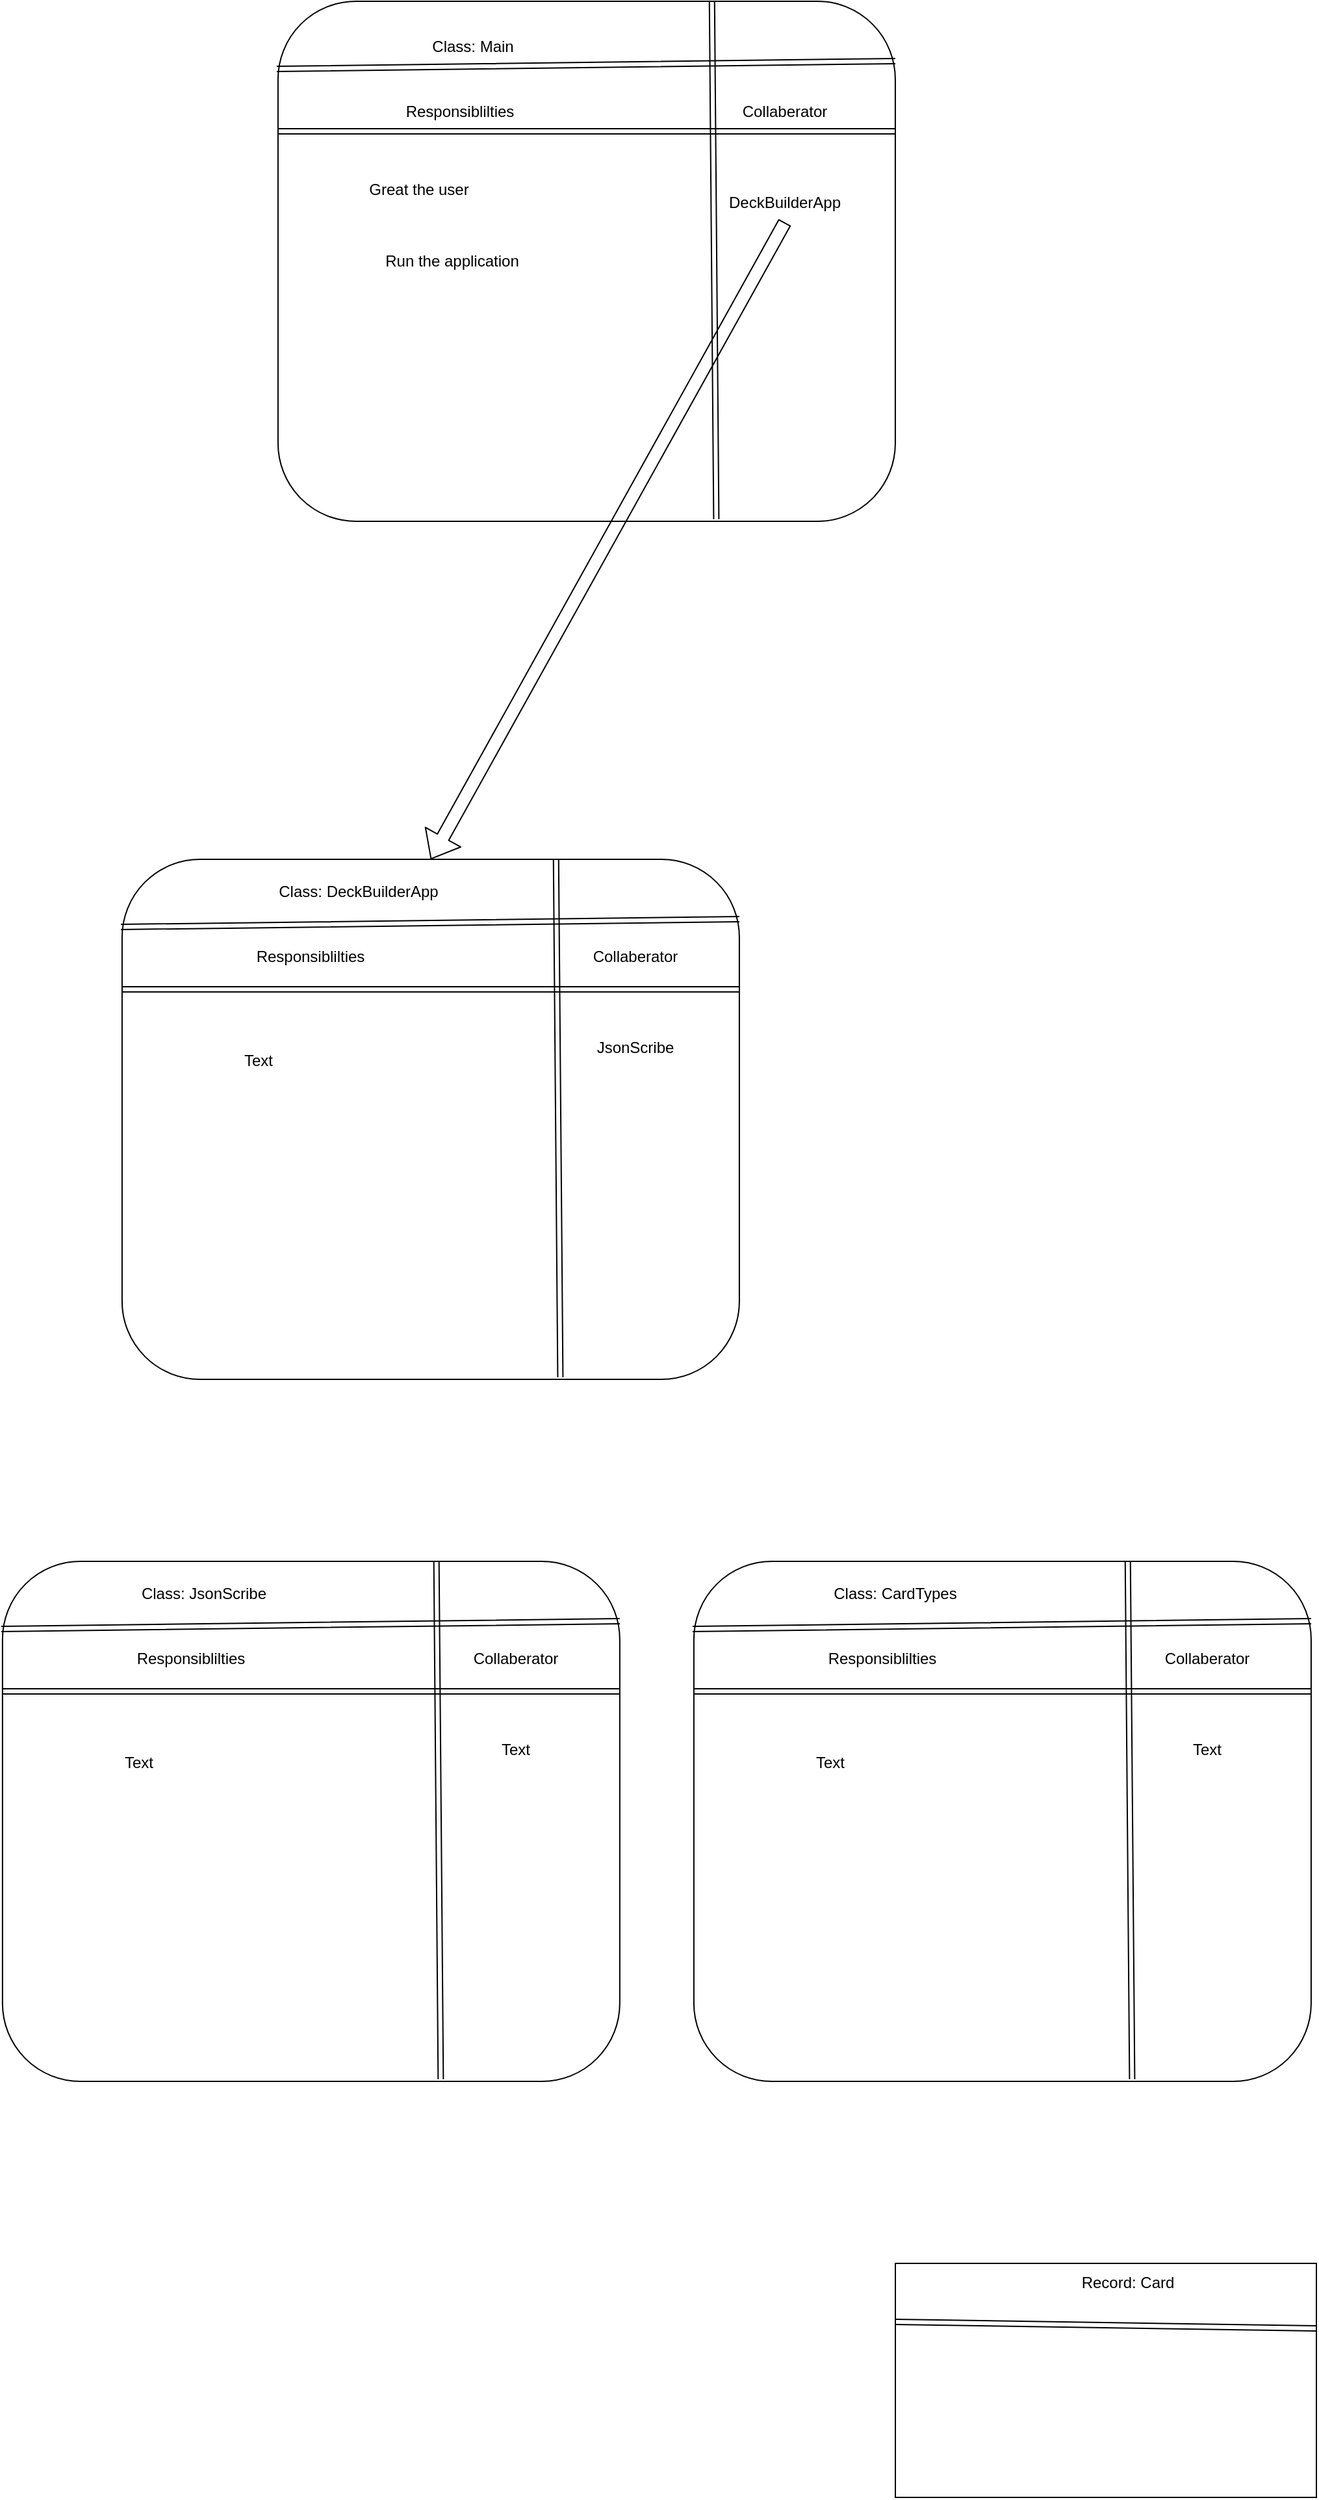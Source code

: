 <mxfile>
    <diagram id="VxAjxtcHLlGStrnzNrc-" name="Page-1">
        <mxGraphModel dx="2056" dy="2317" grid="1" gridSize="10" guides="1" tooltips="1" connect="1" arrows="1" fold="1" page="1" pageScale="1" pageWidth="850" pageHeight="1100" math="0" shadow="0">
            <root>
                <mxCell id="0"/>
                <mxCell id="1" parent="0"/>
                <mxCell id="8" value="" style="rounded=1;whiteSpace=wrap;html=1;" vertex="1" parent="1">
                    <mxGeometry x="160.95" y="-840" width="475" height="400" as="geometry"/>
                </mxCell>
                <mxCell id="10" value="" style="shape=link;html=1;exitX=0;exitY=0.25;exitDx=0;exitDy=0;entryX=1;entryY=0.25;entryDx=0;entryDy=0;" edge="1" parent="1" source="8" target="8">
                    <mxGeometry width="100" relative="1" as="geometry">
                        <mxPoint x="110.95" y="-690" as="sourcePoint"/>
                        <mxPoint x="210.95" y="-690" as="targetPoint"/>
                    </mxGeometry>
                </mxCell>
                <mxCell id="11" value="" style="shape=link;html=1;entryX=0.71;entryY=0.996;entryDx=0;entryDy=0;entryPerimeter=0;exitX=0.703;exitY=0;exitDx=0;exitDy=0;exitPerimeter=0;" edge="1" parent="1" source="8" target="8">
                    <mxGeometry width="100" relative="1" as="geometry">
                        <mxPoint x="220.95" y="-730" as="sourcePoint"/>
                        <mxPoint x="270.95" y="-630" as="targetPoint"/>
                    </mxGeometry>
                </mxCell>
                <mxCell id="12" value="Class: Main" style="text;html=1;strokeColor=none;fillColor=none;align=center;verticalAlign=middle;whiteSpace=wrap;rounded=0;" vertex="1" parent="1">
                    <mxGeometry x="260.95" y="-820" width="100" height="30" as="geometry"/>
                </mxCell>
                <mxCell id="13" value="DeckBuilderApp" style="text;html=1;strokeColor=none;fillColor=none;align=center;verticalAlign=middle;whiteSpace=wrap;rounded=0;" vertex="1" parent="1">
                    <mxGeometry x="520.95" y="-700" width="60" height="30" as="geometry"/>
                </mxCell>
                <mxCell id="14" value="Great the user" style="text;html=1;strokeColor=none;fillColor=none;align=center;verticalAlign=middle;whiteSpace=wrap;rounded=0;" vertex="1" parent="1">
                    <mxGeometry x="220" y="-710" width="99.05" height="30" as="geometry"/>
                </mxCell>
                <mxCell id="15" value="Collaberator" style="text;html=1;strokeColor=none;fillColor=none;align=center;verticalAlign=middle;whiteSpace=wrap;rounded=0;" vertex="1" parent="1">
                    <mxGeometry x="520.95" y="-770" width="60" height="30" as="geometry"/>
                </mxCell>
                <mxCell id="16" value="" style="shape=link;html=1;exitX=-0.002;exitY=0.13;exitDx=0;exitDy=0;exitPerimeter=0;entryX=1;entryY=0.115;entryDx=0;entryDy=0;entryPerimeter=0;" edge="1" parent="1" source="8" target="8">
                    <mxGeometry width="100" relative="1" as="geometry">
                        <mxPoint x="240.95" y="-810" as="sourcePoint"/>
                        <mxPoint x="340.95" y="-810" as="targetPoint"/>
                    </mxGeometry>
                </mxCell>
                <mxCell id="17" value="Responsiblilties" style="text;html=1;strokeColor=none;fillColor=none;align=center;verticalAlign=middle;whiteSpace=wrap;rounded=0;" vertex="1" parent="1">
                    <mxGeometry x="270.95" y="-770" width="60" height="30" as="geometry"/>
                </mxCell>
                <mxCell id="18" value="" style="rounded=1;whiteSpace=wrap;html=1;" vertex="1" parent="1">
                    <mxGeometry x="-51.08" y="360" width="475" height="400" as="geometry"/>
                </mxCell>
                <mxCell id="19" value="" style="shape=link;html=1;exitX=0;exitY=0.25;exitDx=0;exitDy=0;entryX=1;entryY=0.25;entryDx=0;entryDy=0;" edge="1" parent="1" source="18" target="18">
                    <mxGeometry width="100" relative="1" as="geometry">
                        <mxPoint x="-96.08" y="500" as="sourcePoint"/>
                        <mxPoint x="3.92" y="500" as="targetPoint"/>
                    </mxGeometry>
                </mxCell>
                <mxCell id="20" value="" style="shape=link;html=1;entryX=0.71;entryY=0.996;entryDx=0;entryDy=0;entryPerimeter=0;exitX=0.703;exitY=0;exitDx=0;exitDy=0;exitPerimeter=0;" edge="1" parent="1" source="18" target="18">
                    <mxGeometry width="100" relative="1" as="geometry">
                        <mxPoint x="13.92" y="460" as="sourcePoint"/>
                        <mxPoint x="63.92" y="560" as="targetPoint"/>
                    </mxGeometry>
                </mxCell>
                <mxCell id="21" value="Class: JsonScribe" style="text;html=1;strokeColor=none;fillColor=none;align=center;verticalAlign=middle;whiteSpace=wrap;rounded=0;" vertex="1" parent="1">
                    <mxGeometry x="53.92" y="370" width="100" height="30" as="geometry"/>
                </mxCell>
                <mxCell id="22" value="Text" style="text;html=1;strokeColor=none;fillColor=none;align=center;verticalAlign=middle;whiteSpace=wrap;rounded=0;" vertex="1" parent="1">
                    <mxGeometry x="313.92" y="490" width="60" height="30" as="geometry"/>
                </mxCell>
                <mxCell id="23" value="Text" style="text;html=1;strokeColor=none;fillColor=none;align=center;verticalAlign=middle;whiteSpace=wrap;rounded=0;" vertex="1" parent="1">
                    <mxGeometry x="23.92" y="500" width="60" height="30" as="geometry"/>
                </mxCell>
                <mxCell id="24" value="Collaberator" style="text;html=1;strokeColor=none;fillColor=none;align=center;verticalAlign=middle;whiteSpace=wrap;rounded=0;" vertex="1" parent="1">
                    <mxGeometry x="313.92" y="420" width="60" height="30" as="geometry"/>
                </mxCell>
                <mxCell id="25" value="" style="shape=link;html=1;exitX=-0.002;exitY=0.13;exitDx=0;exitDy=0;exitPerimeter=0;entryX=1;entryY=0.115;entryDx=0;entryDy=0;entryPerimeter=0;" edge="1" parent="1" source="18" target="18">
                    <mxGeometry width="100" relative="1" as="geometry">
                        <mxPoint x="33.92" y="380" as="sourcePoint"/>
                        <mxPoint x="133.92" y="380" as="targetPoint"/>
                    </mxGeometry>
                </mxCell>
                <mxCell id="26" value="Responsiblilties" style="text;html=1;strokeColor=none;fillColor=none;align=center;verticalAlign=middle;whiteSpace=wrap;rounded=0;" vertex="1" parent="1">
                    <mxGeometry x="63.92" y="420" width="60" height="30" as="geometry"/>
                </mxCell>
                <mxCell id="27" value="" style="rounded=1;whiteSpace=wrap;html=1;" vertex="1" parent="1">
                    <mxGeometry x="480.95" y="360" width="475" height="400" as="geometry"/>
                </mxCell>
                <mxCell id="28" value="" style="shape=link;html=1;exitX=0;exitY=0.25;exitDx=0;exitDy=0;entryX=1;entryY=0.25;entryDx=0;entryDy=0;" edge="1" parent="1" source="27" target="27">
                    <mxGeometry width="100" relative="1" as="geometry">
                        <mxPoint x="435.95" y="500" as="sourcePoint"/>
                        <mxPoint x="535.95" y="500" as="targetPoint"/>
                    </mxGeometry>
                </mxCell>
                <mxCell id="29" value="" style="shape=link;html=1;entryX=0.71;entryY=0.996;entryDx=0;entryDy=0;entryPerimeter=0;exitX=0.703;exitY=0;exitDx=0;exitDy=0;exitPerimeter=0;" edge="1" parent="1" source="27" target="27">
                    <mxGeometry width="100" relative="1" as="geometry">
                        <mxPoint x="545.95" y="460" as="sourcePoint"/>
                        <mxPoint x="595.95" y="560" as="targetPoint"/>
                    </mxGeometry>
                </mxCell>
                <mxCell id="30" value="Class: CardTypes" style="text;html=1;strokeColor=none;fillColor=none;align=center;verticalAlign=middle;whiteSpace=wrap;rounded=0;" vertex="1" parent="1">
                    <mxGeometry x="585.95" y="370" width="100" height="30" as="geometry"/>
                </mxCell>
                <mxCell id="31" value="Text" style="text;html=1;strokeColor=none;fillColor=none;align=center;verticalAlign=middle;whiteSpace=wrap;rounded=0;" vertex="1" parent="1">
                    <mxGeometry x="845.95" y="490" width="60" height="30" as="geometry"/>
                </mxCell>
                <mxCell id="32" value="Text" style="text;html=1;strokeColor=none;fillColor=none;align=center;verticalAlign=middle;whiteSpace=wrap;rounded=0;" vertex="1" parent="1">
                    <mxGeometry x="555.95" y="500" width="60" height="30" as="geometry"/>
                </mxCell>
                <mxCell id="33" value="Collaberator" style="text;html=1;strokeColor=none;fillColor=none;align=center;verticalAlign=middle;whiteSpace=wrap;rounded=0;" vertex="1" parent="1">
                    <mxGeometry x="845.95" y="420" width="60" height="30" as="geometry"/>
                </mxCell>
                <mxCell id="34" value="" style="shape=link;html=1;exitX=-0.002;exitY=0.13;exitDx=0;exitDy=0;exitPerimeter=0;entryX=1;entryY=0.115;entryDx=0;entryDy=0;entryPerimeter=0;" edge="1" parent="1" source="27" target="27">
                    <mxGeometry width="100" relative="1" as="geometry">
                        <mxPoint x="565.95" y="380" as="sourcePoint"/>
                        <mxPoint x="665.95" y="380" as="targetPoint"/>
                    </mxGeometry>
                </mxCell>
                <mxCell id="35" value="Responsiblilties" style="text;html=1;strokeColor=none;fillColor=none;align=center;verticalAlign=middle;whiteSpace=wrap;rounded=0;" vertex="1" parent="1">
                    <mxGeometry x="595.95" y="420" width="60" height="30" as="geometry"/>
                </mxCell>
                <mxCell id="36" value="" style="rounded=1;whiteSpace=wrap;html=1;" vertex="1" parent="1">
                    <mxGeometry x="40.95" y="-180" width="475" height="400" as="geometry"/>
                </mxCell>
                <mxCell id="37" value="" style="shape=link;html=1;exitX=0;exitY=0.25;exitDx=0;exitDy=0;entryX=1;entryY=0.25;entryDx=0;entryDy=0;" edge="1" parent="1" source="36" target="36">
                    <mxGeometry width="100" relative="1" as="geometry">
                        <mxPoint x="-4.05" y="-40" as="sourcePoint"/>
                        <mxPoint x="95.95" y="-40" as="targetPoint"/>
                    </mxGeometry>
                </mxCell>
                <mxCell id="38" value="" style="shape=link;html=1;entryX=0.71;entryY=0.996;entryDx=0;entryDy=0;entryPerimeter=0;exitX=0.703;exitY=0;exitDx=0;exitDy=0;exitPerimeter=0;" edge="1" parent="1" source="36" target="36">
                    <mxGeometry width="100" relative="1" as="geometry">
                        <mxPoint x="105.95" y="-80" as="sourcePoint"/>
                        <mxPoint x="155.95" y="20" as="targetPoint"/>
                    </mxGeometry>
                </mxCell>
                <mxCell id="39" value="Class: DeckBuilderApp" style="text;html=1;strokeColor=none;fillColor=none;align=center;verticalAlign=middle;whiteSpace=wrap;rounded=0;" vertex="1" parent="1">
                    <mxGeometry x="145.95" y="-170" width="154.05" height="30" as="geometry"/>
                </mxCell>
                <mxCell id="40" value="JsonScribe" style="text;html=1;strokeColor=none;fillColor=none;align=center;verticalAlign=middle;whiteSpace=wrap;rounded=0;" vertex="1" parent="1">
                    <mxGeometry x="405.95" y="-50" width="60" height="30" as="geometry"/>
                </mxCell>
                <mxCell id="41" value="Text" style="text;html=1;strokeColor=none;fillColor=none;align=center;verticalAlign=middle;whiteSpace=wrap;rounded=0;" vertex="1" parent="1">
                    <mxGeometry x="115.95" y="-40" width="60" height="30" as="geometry"/>
                </mxCell>
                <mxCell id="42" value="Collaberator" style="text;html=1;strokeColor=none;fillColor=none;align=center;verticalAlign=middle;whiteSpace=wrap;rounded=0;" vertex="1" parent="1">
                    <mxGeometry x="405.95" y="-120" width="60" height="30" as="geometry"/>
                </mxCell>
                <mxCell id="43" value="" style="shape=link;html=1;exitX=-0.002;exitY=0.13;exitDx=0;exitDy=0;exitPerimeter=0;entryX=1;entryY=0.115;entryDx=0;entryDy=0;entryPerimeter=0;" edge="1" parent="1" source="36" target="36">
                    <mxGeometry width="100" relative="1" as="geometry">
                        <mxPoint x="125.95" y="-160" as="sourcePoint"/>
                        <mxPoint x="225.95" y="-160" as="targetPoint"/>
                    </mxGeometry>
                </mxCell>
                <mxCell id="44" value="Responsiblilties" style="text;html=1;strokeColor=none;fillColor=none;align=center;verticalAlign=middle;whiteSpace=wrap;rounded=0;" vertex="1" parent="1">
                    <mxGeometry x="155.95" y="-120" width="60" height="30" as="geometry"/>
                </mxCell>
                <mxCell id="46" value="Run the application" style="text;html=1;strokeColor=none;fillColor=none;align=center;verticalAlign=middle;whiteSpace=wrap;rounded=0;" vertex="1" parent="1">
                    <mxGeometry x="230" y="-660" width="130" height="40" as="geometry"/>
                </mxCell>
                <mxCell id="48" value="" style="shape=flexArrow;endArrow=classic;html=1;entryX=0.5;entryY=0;entryDx=0;entryDy=0;exitX=0.5;exitY=1;exitDx=0;exitDy=0;" edge="1" parent="1" source="13" target="36">
                    <mxGeometry width="50" height="50" relative="1" as="geometry">
                        <mxPoint x="130" y="-310" as="sourcePoint"/>
                        <mxPoint x="180" y="-360" as="targetPoint"/>
                    </mxGeometry>
                </mxCell>
                <mxCell id="49" value="" style="rounded=0;whiteSpace=wrap;html=1;" vertex="1" parent="1">
                    <mxGeometry x="636" y="900" width="324" height="180" as="geometry"/>
                </mxCell>
                <mxCell id="50" value="" style="shape=link;html=1;exitX=0;exitY=0.25;exitDx=0;exitDy=0;" edge="1" parent="1" source="49">
                    <mxGeometry width="100" relative="1" as="geometry">
                        <mxPoint x="700" y="970" as="sourcePoint"/>
                        <mxPoint x="960" y="950" as="targetPoint"/>
                    </mxGeometry>
                </mxCell>
                <mxCell id="51" value="Record: Card" style="text;html=1;strokeColor=none;fillColor=none;align=center;verticalAlign=middle;whiteSpace=wrap;rounded=0;" vertex="1" parent="1">
                    <mxGeometry x="750" y="900" width="130" height="30" as="geometry"/>
                </mxCell>
            </root>
        </mxGraphModel>
    </diagram>
</mxfile>